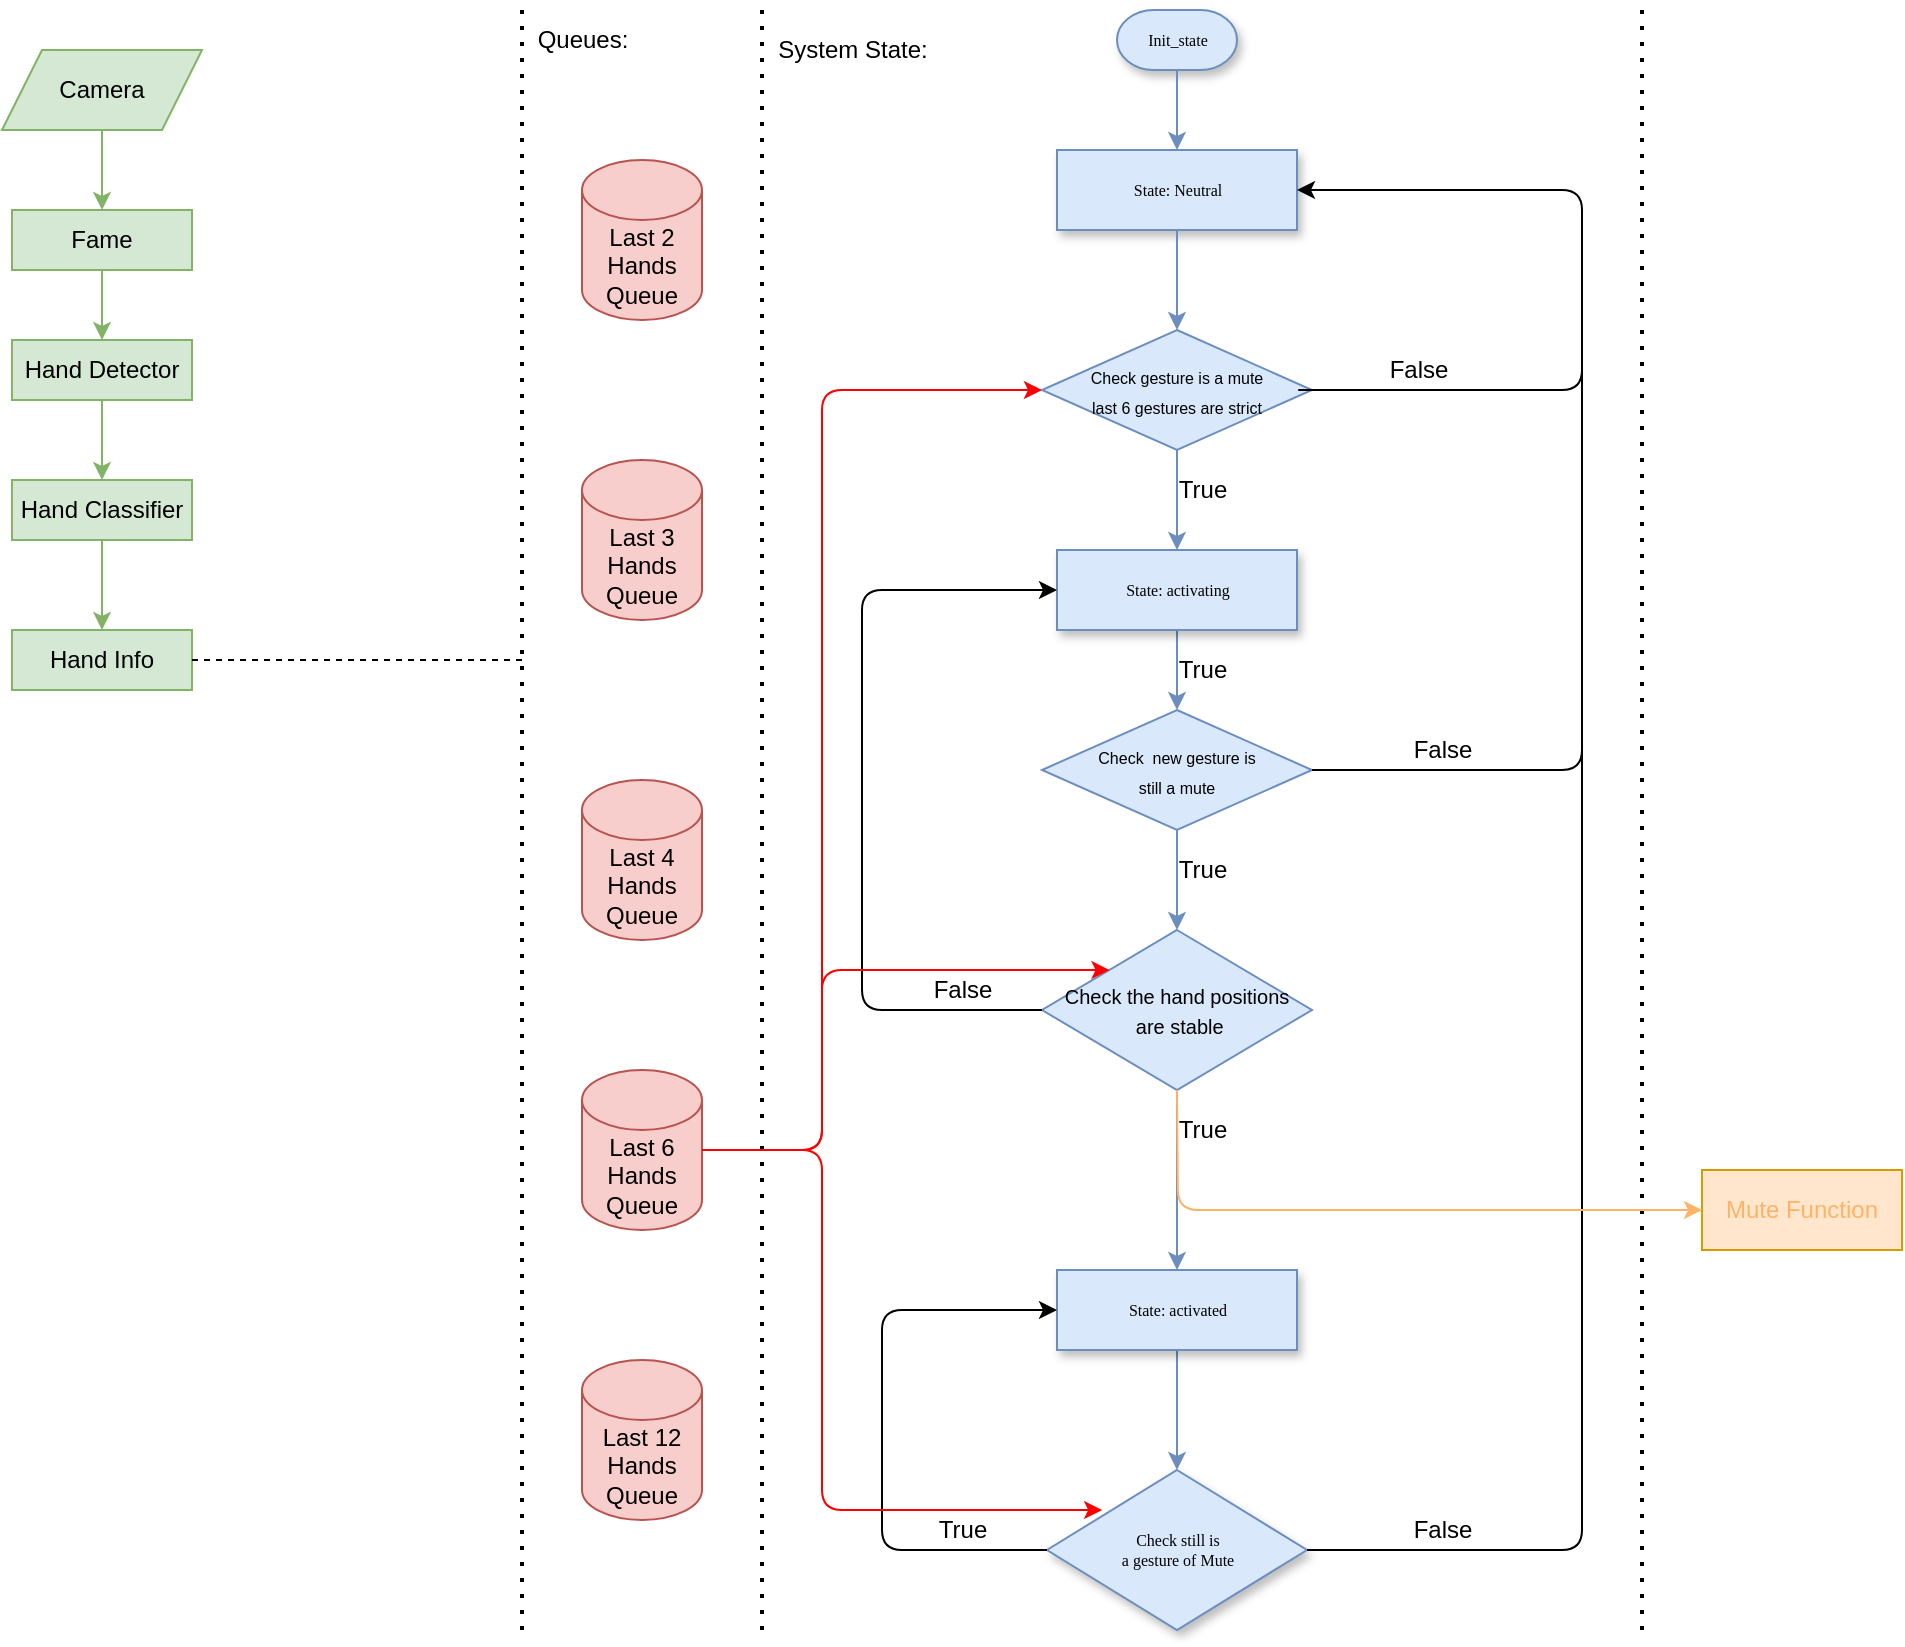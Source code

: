 <mxfile version="13.8.0" type="github">
  <diagram name="Page-1" id="edf60f1a-56cd-e834-aa8a-f176f3a09ee4">
    <mxGraphModel dx="1422" dy="833" grid="1" gridSize="10" guides="1" tooltips="1" connect="1" arrows="1" fold="1" page="1" pageScale="1" pageWidth="1100" pageHeight="850" background="#ffffff" math="0" shadow="0">
      <root>
        <mxCell id="0" />
        <mxCell id="1" parent="0" />
        <mxCell id="AdnvZ_5z5LbDe0-nzdnU-1" value="Init_state" style="strokeWidth=1;html=1;shape=mxgraph.flowchart.terminator;whiteSpace=wrap;rounded=0;shadow=1;labelBackgroundColor=none;fontFamily=Verdana;fontSize=8;align=center;fillColor=#dae8fc;strokeColor=#6c8ebf;" parent="1" vertex="1">
          <mxGeometry x="577.5" y="20" width="60" height="30" as="geometry" />
        </mxCell>
        <mxCell id="AdnvZ_5z5LbDe0-nzdnU-2" value="State: Neutral" style="whiteSpace=wrap;html=1;rounded=0;shadow=1;labelBackgroundColor=none;strokeWidth=1;fontFamily=Verdana;fontSize=8;align=center;fillColor=#dae8fc;strokeColor=#6c8ebf;" parent="1" vertex="1">
          <mxGeometry x="547.5" y="90" width="120" height="40" as="geometry" />
        </mxCell>
        <mxCell id="AdnvZ_5z5LbDe0-nzdnU-5" value="" style="endArrow=classic;html=1;exitX=0.5;exitY=1;exitDx=0;exitDy=0;exitPerimeter=0;entryX=0.5;entryY=0;entryDx=0;entryDy=0;fillColor=#dae8fc;strokeColor=#6c8ebf;" parent="1" source="AdnvZ_5z5LbDe0-nzdnU-1" target="AdnvZ_5z5LbDe0-nzdnU-2" edge="1">
          <mxGeometry width="50" height="50" relative="1" as="geometry">
            <mxPoint x="777.5" as="sourcePoint" />
            <mxPoint x="827.5" y="-50" as="targetPoint" />
          </mxGeometry>
        </mxCell>
        <mxCell id="AdnvZ_5z5LbDe0-nzdnU-6" value="&lt;span style=&quot;font-size: 8px&quot;&gt;Check gesture is&amp;nbsp;a mute&lt;br&gt;last 6 gestures are strict&lt;br&gt;&lt;/span&gt;" style="rhombus;whiteSpace=wrap;html=1;fillColor=#dae8fc;strokeColor=#6c8ebf;" parent="1" vertex="1">
          <mxGeometry x="540" y="180" width="135" height="60" as="geometry" />
        </mxCell>
        <mxCell id="AdnvZ_5z5LbDe0-nzdnU-7" value="" style="endArrow=classic;html=1;exitX=0.5;exitY=1;exitDx=0;exitDy=0;entryX=0.5;entryY=0;entryDx=0;entryDy=0;fillColor=#dae8fc;strokeColor=#6c8ebf;" parent="1" source="AdnvZ_5z5LbDe0-nzdnU-2" target="AdnvZ_5z5LbDe0-nzdnU-6" edge="1">
          <mxGeometry width="50" height="50" relative="1" as="geometry">
            <mxPoint x="777.5" y="200" as="sourcePoint" />
            <mxPoint x="827.5" y="150" as="targetPoint" />
          </mxGeometry>
        </mxCell>
        <mxCell id="AdnvZ_5z5LbDe0-nzdnU-8" value="" style="endArrow=classic;html=1;exitX=0.949;exitY=0.5;exitDx=0;exitDy=0;exitPerimeter=0;entryX=1;entryY=0.5;entryDx=0;entryDy=0;" parent="1" source="AdnvZ_5z5LbDe0-nzdnU-6" target="AdnvZ_5z5LbDe0-nzdnU-2" edge="1">
          <mxGeometry width="50" height="50" relative="1" as="geometry">
            <mxPoint x="777.5" y="400" as="sourcePoint" />
            <mxPoint x="827.5" y="350" as="targetPoint" />
            <Array as="points">
              <mxPoint x="810" y="210" />
              <mxPoint x="810" y="110" />
            </Array>
          </mxGeometry>
        </mxCell>
        <mxCell id="AdnvZ_5z5LbDe0-nzdnU-9" value="&lt;font style=&quot;font-size: 12px&quot;&gt;False&lt;/font&gt;" style="edgeLabel;html=1;align=center;verticalAlign=middle;resizable=0;points=[];" parent="AdnvZ_5z5LbDe0-nzdnU-8" vertex="1" connectable="0">
          <mxGeometry x="-0.689" y="-1" relative="1" as="geometry">
            <mxPoint y="-11" as="offset" />
          </mxGeometry>
        </mxCell>
        <mxCell id="AdnvZ_5z5LbDe0-nzdnU-10" value="" style="endArrow=classic;html=1;exitX=0.5;exitY=1;exitDx=0;exitDy=0;entryX=0.5;entryY=0;entryDx=0;entryDy=0;fillColor=#dae8fc;strokeColor=#6c8ebf;" parent="1" source="AdnvZ_5z5LbDe0-nzdnU-6" target="AdnvZ_5z5LbDe0-nzdnU-11" edge="1">
          <mxGeometry width="50" height="50" relative="1" as="geometry">
            <mxPoint x="700" y="260" as="sourcePoint" />
            <mxPoint x="700" y="310" as="targetPoint" />
          </mxGeometry>
        </mxCell>
        <mxCell id="AdnvZ_5z5LbDe0-nzdnU-16" value="" style="edgeStyle=orthogonalEdgeStyle;rounded=0;orthogonalLoop=1;jettySize=auto;html=1;fillColor=#dae8fc;strokeColor=#6c8ebf;" parent="1" source="AdnvZ_5z5LbDe0-nzdnU-11" target="AdnvZ_5z5LbDe0-nzdnU-14" edge="1">
          <mxGeometry relative="1" as="geometry" />
        </mxCell>
        <mxCell id="AdnvZ_5z5LbDe0-nzdnU-11" value="State: activating" style="whiteSpace=wrap;html=1;rounded=0;shadow=1;labelBackgroundColor=none;strokeWidth=1;fontFamily=Verdana;fontSize=8;align=center;fillColor=#dae8fc;strokeColor=#6c8ebf;" parent="1" vertex="1">
          <mxGeometry x="547.5" y="290" width="120" height="40" as="geometry" />
        </mxCell>
        <mxCell id="AdnvZ_5z5LbDe0-nzdnU-12" value="&lt;font style=&quot;font-size: 12px&quot;&gt;True&lt;/font&gt;" style="text;html=1;align=center;verticalAlign=middle;resizable=0;points=[];autosize=1;" parent="1" vertex="1">
          <mxGeometry x="600" y="250" width="40" height="20" as="geometry" />
        </mxCell>
        <mxCell id="AdnvZ_5z5LbDe0-nzdnU-22" value="" style="edgeStyle=orthogonalEdgeStyle;rounded=0;orthogonalLoop=1;jettySize=auto;html=1;fillColor=#dae8fc;strokeColor=#6c8ebf;" parent="1" source="AdnvZ_5z5LbDe0-nzdnU-14" target="AdnvZ_5z5LbDe0-nzdnU-21" edge="1">
          <mxGeometry relative="1" as="geometry" />
        </mxCell>
        <mxCell id="AdnvZ_5z5LbDe0-nzdnU-14" value="&lt;span style=&quot;font-size: 8px&quot;&gt;Check&amp;nbsp; new gesture is &lt;br&gt;still a mute&lt;/span&gt;" style="rhombus;whiteSpace=wrap;html=1;fillColor=#dae8fc;strokeColor=#6c8ebf;" parent="1" vertex="1">
          <mxGeometry x="540" y="370" width="135" height="60" as="geometry" />
        </mxCell>
        <mxCell id="AdnvZ_5z5LbDe0-nzdnU-19" value="" style="endArrow=none;html=1;exitX=1;exitY=0.5;exitDx=0;exitDy=0;" parent="1" source="AdnvZ_5z5LbDe0-nzdnU-14" edge="1">
          <mxGeometry width="50" height="50" relative="1" as="geometry">
            <mxPoint x="790" y="390" as="sourcePoint" />
            <mxPoint x="810" y="190" as="targetPoint" />
            <Array as="points">
              <mxPoint x="810" y="400" />
            </Array>
          </mxGeometry>
        </mxCell>
        <mxCell id="AdnvZ_5z5LbDe0-nzdnU-20" value="False" style="text;html=1;align=center;verticalAlign=middle;resizable=0;points=[];autosize=1;" parent="1" vertex="1">
          <mxGeometry x="720" y="380" width="40" height="20" as="geometry" />
        </mxCell>
        <mxCell id="AdnvZ_5z5LbDe0-nzdnU-27" value="" style="edgeStyle=orthogonalEdgeStyle;rounded=0;orthogonalLoop=1;jettySize=auto;html=1;entryX=0.5;entryY=0;entryDx=0;entryDy=0;fillColor=#dae8fc;strokeColor=#6c8ebf;" parent="1" source="AdnvZ_5z5LbDe0-nzdnU-21" target="AdnvZ_5z5LbDe0-nzdnU-32" edge="1">
          <mxGeometry relative="1" as="geometry">
            <mxPoint x="607.5" y="610" as="targetPoint" />
          </mxGeometry>
        </mxCell>
        <mxCell id="AdnvZ_5z5LbDe0-nzdnU-21" value="&lt;span style=&quot;font-size: 10px&quot;&gt;Check the hand positions&lt;br&gt;&amp;nbsp;are stable&lt;/span&gt;" style="rhombus;whiteSpace=wrap;html=1;fillColor=#dae8fc;strokeColor=#6c8ebf;" parent="1" vertex="1">
          <mxGeometry x="540" y="480" width="135" height="80" as="geometry" />
        </mxCell>
        <mxCell id="AdnvZ_5z5LbDe0-nzdnU-23" value="" style="endArrow=classic;html=1;exitX=0;exitY=0.5;exitDx=0;exitDy=0;entryX=0;entryY=0.5;entryDx=0;entryDy=0;" parent="1" source="AdnvZ_5z5LbDe0-nzdnU-21" target="AdnvZ_5z5LbDe0-nzdnU-11" edge="1">
          <mxGeometry width="50" height="50" relative="1" as="geometry">
            <mxPoint x="790" y="390" as="sourcePoint" />
            <mxPoint x="840" y="340" as="targetPoint" />
            <Array as="points">
              <mxPoint x="450" y="520" />
              <mxPoint x="450" y="310" />
            </Array>
          </mxGeometry>
        </mxCell>
        <mxCell id="AdnvZ_5z5LbDe0-nzdnU-24" value="False" style="text;html=1;align=center;verticalAlign=middle;resizable=0;points=[];autosize=1;" parent="1" vertex="1">
          <mxGeometry x="480" y="500" width="40" height="20" as="geometry" />
        </mxCell>
        <mxCell id="AdnvZ_5z5LbDe0-nzdnU-28" value="&lt;font style=&quot;font-size: 12px&quot;&gt;True&lt;/font&gt;" style="text;html=1;align=center;verticalAlign=middle;resizable=0;points=[];autosize=1;" parent="1" vertex="1">
          <mxGeometry x="600" y="340" width="40" height="20" as="geometry" />
        </mxCell>
        <mxCell id="AdnvZ_5z5LbDe0-nzdnU-29" value="&lt;font style=&quot;font-size: 12px&quot;&gt;True&lt;/font&gt;" style="text;html=1;align=center;verticalAlign=middle;resizable=0;points=[];autosize=1;" parent="1" vertex="1">
          <mxGeometry x="600" y="440" width="40" height="20" as="geometry" />
        </mxCell>
        <mxCell id="AdnvZ_5z5LbDe0-nzdnU-30" value="&lt;font style=&quot;font-size: 12px&quot;&gt;True&lt;/font&gt;" style="text;html=1;align=center;verticalAlign=middle;resizable=0;points=[];autosize=1;" parent="1" vertex="1">
          <mxGeometry x="600" y="570" width="40" height="20" as="geometry" />
        </mxCell>
        <mxCell id="AdnvZ_5z5LbDe0-nzdnU-39" value="" style="edgeStyle=orthogonalEdgeStyle;rounded=0;orthogonalLoop=1;jettySize=auto;html=1;fillColor=#dae8fc;strokeColor=#6c8ebf;" parent="1" source="AdnvZ_5z5LbDe0-nzdnU-32" target="AdnvZ_5z5LbDe0-nzdnU-38" edge="1">
          <mxGeometry relative="1" as="geometry" />
        </mxCell>
        <mxCell id="AdnvZ_5z5LbDe0-nzdnU-32" value="State: activated" style="whiteSpace=wrap;html=1;rounded=0;shadow=1;labelBackgroundColor=none;strokeWidth=1;fontFamily=Verdana;fontSize=8;align=center;fillColor=#dae8fc;strokeColor=#6c8ebf;" parent="1" vertex="1">
          <mxGeometry x="547.5" y="650" width="120" height="40" as="geometry" />
        </mxCell>
        <mxCell id="AdnvZ_5z5LbDe0-nzdnU-36" value="&lt;font color=&quot;#ffb366&quot;&gt;Mute Function&lt;/font&gt;" style="rounded=0;whiteSpace=wrap;html=1;strokeColor=#d79b00;fillColor=#ffe6cc;" parent="1" vertex="1">
          <mxGeometry x="870" y="600" width="100" height="40" as="geometry" />
        </mxCell>
        <mxCell id="AdnvZ_5z5LbDe0-nzdnU-37" value="" style="endArrow=none;dashed=1;html=1;dashPattern=1 3;strokeWidth=2;" parent="1" edge="1">
          <mxGeometry width="50" height="50" relative="1" as="geometry">
            <mxPoint x="280" y="830" as="sourcePoint" />
            <mxPoint x="280" y="20" as="targetPoint" />
          </mxGeometry>
        </mxCell>
        <mxCell id="AdnvZ_5z5LbDe0-nzdnU-38" value="Check still is &lt;br&gt;a gesture of Mute" style="rhombus;whiteSpace=wrap;html=1;rounded=0;shadow=1;fontFamily=Verdana;fontSize=8;strokeWidth=1;fillColor=#dae8fc;strokeColor=#6c8ebf;" parent="1" vertex="1">
          <mxGeometry x="542.5" y="750" width="130" height="80" as="geometry" />
        </mxCell>
        <mxCell id="AdnvZ_5z5LbDe0-nzdnU-40" value="" style="endArrow=classic;html=1;entryX=0;entryY=0.5;entryDx=0;entryDy=0;exitX=0;exitY=0.5;exitDx=0;exitDy=0;" parent="1" source="AdnvZ_5z5LbDe0-nzdnU-38" target="AdnvZ_5z5LbDe0-nzdnU-32" edge="1">
          <mxGeometry width="50" height="50" relative="1" as="geometry">
            <mxPoint x="673" y="790" as="sourcePoint" />
            <mxPoint x="830" y="630" as="targetPoint" />
            <Array as="points">
              <mxPoint x="460" y="790" />
              <mxPoint x="460" y="670" />
            </Array>
          </mxGeometry>
        </mxCell>
        <mxCell id="AdnvZ_5z5LbDe0-nzdnU-41" value="True" style="text;html=1;align=center;verticalAlign=middle;resizable=0;points=[];autosize=1;" parent="1" vertex="1">
          <mxGeometry x="480" y="770" width="40" height="20" as="geometry" />
        </mxCell>
        <mxCell id="AdnvZ_5z5LbDe0-nzdnU-43" value="" style="endArrow=none;html=1;exitX=1;exitY=0.5;exitDx=0;exitDy=0;" parent="1" source="AdnvZ_5z5LbDe0-nzdnU-38" edge="1">
          <mxGeometry width="50" height="50" relative="1" as="geometry">
            <mxPoint x="710" y="540" as="sourcePoint" />
            <mxPoint x="810" y="380" as="targetPoint" />
            <Array as="points">
              <mxPoint x="810" y="790" />
            </Array>
          </mxGeometry>
        </mxCell>
        <mxCell id="AdnvZ_5z5LbDe0-nzdnU-44" value="False" style="text;html=1;align=center;verticalAlign=middle;resizable=0;points=[];autosize=1;" parent="1" vertex="1">
          <mxGeometry x="720" y="770" width="40" height="20" as="geometry" />
        </mxCell>
        <mxCell id="bR_6QOL8Z4il5BaCQAgT-1" value="" style="edgeStyle=orthogonalEdgeStyle;rounded=0;orthogonalLoop=1;jettySize=auto;html=1;fillColor=#d5e8d4;strokeColor=#82b366;" edge="1" parent="1" source="bR_6QOL8Z4il5BaCQAgT-2" target="bR_6QOL8Z4il5BaCQAgT-4">
          <mxGeometry relative="1" as="geometry" />
        </mxCell>
        <mxCell id="bR_6QOL8Z4il5BaCQAgT-2" value="Camera" style="shape=parallelogram;perimeter=parallelogramPerimeter;whiteSpace=wrap;html=1;fixedSize=1;fillColor=#d5e8d4;strokeColor=#82b366;" vertex="1" parent="1">
          <mxGeometry x="20" y="40" width="100" height="40" as="geometry" />
        </mxCell>
        <mxCell id="bR_6QOL8Z4il5BaCQAgT-3" value="" style="edgeStyle=orthogonalEdgeStyle;rounded=0;orthogonalLoop=1;jettySize=auto;html=1;fillColor=#d5e8d4;strokeColor=#82b366;" edge="1" parent="1" source="bR_6QOL8Z4il5BaCQAgT-4" target="bR_6QOL8Z4il5BaCQAgT-6">
          <mxGeometry relative="1" as="geometry" />
        </mxCell>
        <mxCell id="bR_6QOL8Z4il5BaCQAgT-4" value="Fame" style="rounded=0;whiteSpace=wrap;html=1;fillColor=#d5e8d4;strokeColor=#82b366;" vertex="1" parent="1">
          <mxGeometry x="25" y="120" width="90" height="30" as="geometry" />
        </mxCell>
        <mxCell id="bR_6QOL8Z4il5BaCQAgT-5" value="" style="edgeStyle=orthogonalEdgeStyle;rounded=0;orthogonalLoop=1;jettySize=auto;html=1;fillColor=#d5e8d4;strokeColor=#82b366;" edge="1" parent="1" source="bR_6QOL8Z4il5BaCQAgT-6" target="bR_6QOL8Z4il5BaCQAgT-8">
          <mxGeometry relative="1" as="geometry" />
        </mxCell>
        <mxCell id="bR_6QOL8Z4il5BaCQAgT-6" value="Hand Detector" style="rounded=0;whiteSpace=wrap;html=1;fillColor=#d5e8d4;strokeColor=#82b366;" vertex="1" parent="1">
          <mxGeometry x="25" y="185" width="90" height="30" as="geometry" />
        </mxCell>
        <mxCell id="bR_6QOL8Z4il5BaCQAgT-7" value="" style="edgeStyle=orthogonalEdgeStyle;rounded=0;orthogonalLoop=1;jettySize=auto;html=1;fillColor=#d5e8d4;strokeColor=#82b366;" edge="1" parent="1" source="bR_6QOL8Z4il5BaCQAgT-8" target="bR_6QOL8Z4il5BaCQAgT-9">
          <mxGeometry relative="1" as="geometry" />
        </mxCell>
        <mxCell id="bR_6QOL8Z4il5BaCQAgT-8" value="Hand Classifier" style="rounded=0;whiteSpace=wrap;html=1;fillColor=#d5e8d4;strokeColor=#82b366;" vertex="1" parent="1">
          <mxGeometry x="25" y="255" width="90" height="30" as="geometry" />
        </mxCell>
        <mxCell id="bR_6QOL8Z4il5BaCQAgT-9" value="Hand Info" style="rounded=0;whiteSpace=wrap;html=1;fillColor=#d5e8d4;strokeColor=#82b366;" vertex="1" parent="1">
          <mxGeometry x="25" y="330" width="90" height="30" as="geometry" />
        </mxCell>
        <mxCell id="bR_6QOL8Z4il5BaCQAgT-11" value="" style="endArrow=none;dashed=1;html=1;exitX=1;exitY=0.5;exitDx=0;exitDy=0;" edge="1" parent="1" source="bR_6QOL8Z4il5BaCQAgT-9">
          <mxGeometry width="50" height="50" relative="1" as="geometry">
            <mxPoint x="270" y="350" as="sourcePoint" />
            <mxPoint x="280" y="345" as="targetPoint" />
            <Array as="points" />
          </mxGeometry>
        </mxCell>
        <mxCell id="bR_6QOL8Z4il5BaCQAgT-12" value="System State:" style="text;html=1;align=center;verticalAlign=middle;resizable=0;points=[];autosize=1;" vertex="1" parent="1">
          <mxGeometry x="400" y="30" width="90" height="20" as="geometry" />
        </mxCell>
        <mxCell id="bR_6QOL8Z4il5BaCQAgT-31" value="Last 3 Hands Queue" style="shape=cylinder3;whiteSpace=wrap;html=1;boundedLbl=1;backgroundOutline=1;size=15;fillColor=#f8cecc;strokeColor=#b85450;" vertex="1" parent="1">
          <mxGeometry x="310" y="245" width="60" height="80" as="geometry" />
        </mxCell>
        <mxCell id="bR_6QOL8Z4il5BaCQAgT-32" value="Last 6 Hands Queue" style="shape=cylinder3;whiteSpace=wrap;html=1;boundedLbl=1;backgroundOutline=1;size=15;fillColor=#f8cecc;strokeColor=#b85450;" vertex="1" parent="1">
          <mxGeometry x="310" y="550" width="60" height="80" as="geometry" />
        </mxCell>
        <mxCell id="bR_6QOL8Z4il5BaCQAgT-33" value="Last 2 Hands Queue" style="shape=cylinder3;whiteSpace=wrap;html=1;boundedLbl=1;backgroundOutline=1;size=15;fillColor=#f8cecc;strokeColor=#b85450;" vertex="1" parent="1">
          <mxGeometry x="310" y="95" width="60" height="80" as="geometry" />
        </mxCell>
        <mxCell id="bR_6QOL8Z4il5BaCQAgT-34" value="Queues:" style="text;html=1;align=center;verticalAlign=middle;resizable=0;points=[];autosize=1;" vertex="1" parent="1">
          <mxGeometry x="280" y="25" width="60" height="20" as="geometry" />
        </mxCell>
        <mxCell id="bR_6QOL8Z4il5BaCQAgT-35" value="Last 12 Hands Queue" style="shape=cylinder3;whiteSpace=wrap;html=1;boundedLbl=1;backgroundOutline=1;size=15;fillColor=#f8cecc;strokeColor=#b85450;" vertex="1" parent="1">
          <mxGeometry x="310" y="695" width="60" height="80" as="geometry" />
        </mxCell>
        <mxCell id="bR_6QOL8Z4il5BaCQAgT-36" value="Last 4 Hands Queue" style="shape=cylinder3;whiteSpace=wrap;html=1;boundedLbl=1;backgroundOutline=1;size=15;fillColor=#f8cecc;strokeColor=#b85450;" vertex="1" parent="1">
          <mxGeometry x="310" y="405" width="60" height="80" as="geometry" />
        </mxCell>
        <mxCell id="bR_6QOL8Z4il5BaCQAgT-37" value="" style="endArrow=none;dashed=1;html=1;dashPattern=1 3;strokeWidth=2;" edge="1" parent="1">
          <mxGeometry width="50" height="50" relative="1" as="geometry">
            <mxPoint x="400" y="830" as="sourcePoint" />
            <mxPoint x="400" y="20" as="targetPoint" />
          </mxGeometry>
        </mxCell>
        <mxCell id="bR_6QOL8Z4il5BaCQAgT-38" value="" style="endArrow=none;dashed=1;html=1;dashPattern=1 3;strokeWidth=2;" edge="1" parent="1">
          <mxGeometry width="50" height="50" relative="1" as="geometry">
            <mxPoint x="840" y="830" as="sourcePoint" />
            <mxPoint x="840" y="20" as="targetPoint" />
          </mxGeometry>
        </mxCell>
        <mxCell id="bR_6QOL8Z4il5BaCQAgT-40" value="" style="endArrow=classic;html=1;entryX=0;entryY=0.5;entryDx=0;entryDy=0;exitX=0.5;exitY=1;exitDx=0;exitDy=0;strokeColor=#FFB366;" edge="1" parent="1" source="AdnvZ_5z5LbDe0-nzdnU-21" target="AdnvZ_5z5LbDe0-nzdnU-36">
          <mxGeometry width="50" height="50" relative="1" as="geometry">
            <mxPoint x="610" y="600" as="sourcePoint" />
            <mxPoint x="450" y="540" as="targetPoint" />
            <Array as="points">
              <mxPoint x="608" y="620" />
            </Array>
          </mxGeometry>
        </mxCell>
        <mxCell id="bR_6QOL8Z4il5BaCQAgT-41" value="" style="endArrow=classic;html=1;exitX=1;exitY=0.5;exitDx=0;exitDy=0;exitPerimeter=0;entryX=0;entryY=0.5;entryDx=0;entryDy=0;strokeColor=#FF0000;" edge="1" parent="1" source="bR_6QOL8Z4il5BaCQAgT-32" target="AdnvZ_5z5LbDe0-nzdnU-6">
          <mxGeometry width="50" height="50" relative="1" as="geometry">
            <mxPoint x="660" y="470" as="sourcePoint" />
            <mxPoint x="710" y="420" as="targetPoint" />
            <Array as="points">
              <mxPoint x="430" y="590" />
              <mxPoint x="430" y="210" />
            </Array>
          </mxGeometry>
        </mxCell>
        <mxCell id="bR_6QOL8Z4il5BaCQAgT-46" value="" style="endArrow=classic;html=1;exitX=1;exitY=0.5;exitDx=0;exitDy=0;exitPerimeter=0;strokeColor=#FF0000;entryX=0;entryY=0;entryDx=0;entryDy=0;" edge="1" parent="1" source="bR_6QOL8Z4il5BaCQAgT-32" target="AdnvZ_5z5LbDe0-nzdnU-21">
          <mxGeometry width="50" height="50" relative="1" as="geometry">
            <mxPoint x="380" y="600" as="sourcePoint" />
            <mxPoint x="530" y="560" as="targetPoint" />
            <Array as="points">
              <mxPoint x="430" y="590" />
              <mxPoint x="430" y="500" />
            </Array>
          </mxGeometry>
        </mxCell>
        <mxCell id="bR_6QOL8Z4il5BaCQAgT-47" value="" style="endArrow=classic;html=1;exitX=1;exitY=0.5;exitDx=0;exitDy=0;exitPerimeter=0;strokeColor=#FF0000;entryX=0.212;entryY=0.25;entryDx=0;entryDy=0;entryPerimeter=0;" edge="1" parent="1" source="bR_6QOL8Z4il5BaCQAgT-32" target="AdnvZ_5z5LbDe0-nzdnU-38">
          <mxGeometry width="50" height="50" relative="1" as="geometry">
            <mxPoint x="380" y="600" as="sourcePoint" />
            <mxPoint x="583.75" y="510" as="targetPoint" />
            <Array as="points">
              <mxPoint x="430" y="590" />
              <mxPoint x="430" y="770" />
            </Array>
          </mxGeometry>
        </mxCell>
      </root>
    </mxGraphModel>
  </diagram>
</mxfile>

